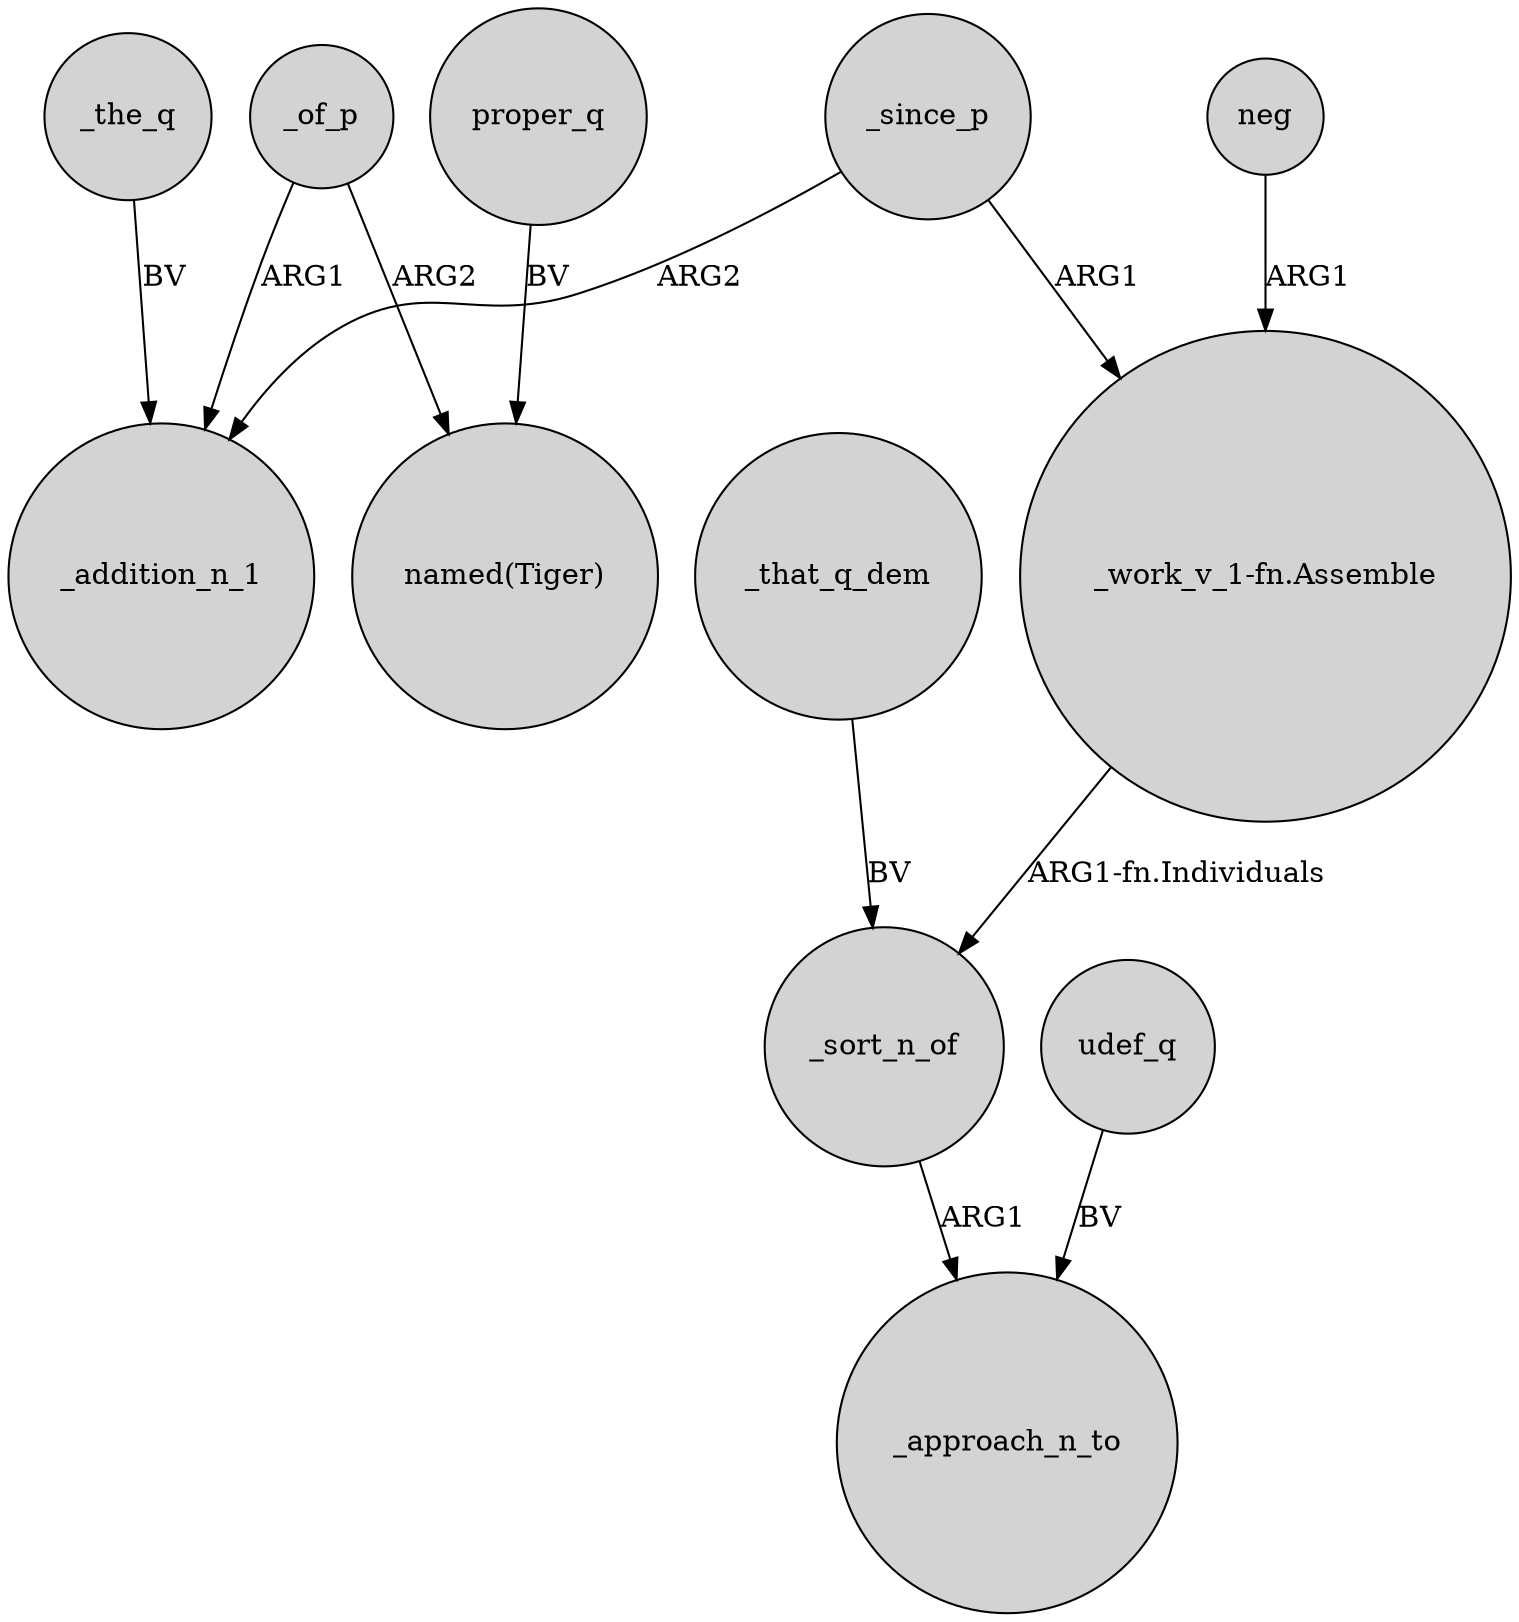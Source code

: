 digraph {
	node [shape=circle style=filled]
	_of_p -> _addition_n_1 [label=ARG1]
	_sort_n_of -> _approach_n_to [label=ARG1]
	_the_q -> _addition_n_1 [label=BV]
	"_work_v_1-fn.Assemble" -> _sort_n_of [label="ARG1-fn.Individuals"]
	neg -> "_work_v_1-fn.Assemble" [label=ARG1]
	proper_q -> "named(Tiger)" [label=BV]
	_since_p -> _addition_n_1 [label=ARG2]
	_since_p -> "_work_v_1-fn.Assemble" [label=ARG1]
	_of_p -> "named(Tiger)" [label=ARG2]
	_that_q_dem -> _sort_n_of [label=BV]
	udef_q -> _approach_n_to [label=BV]
}
